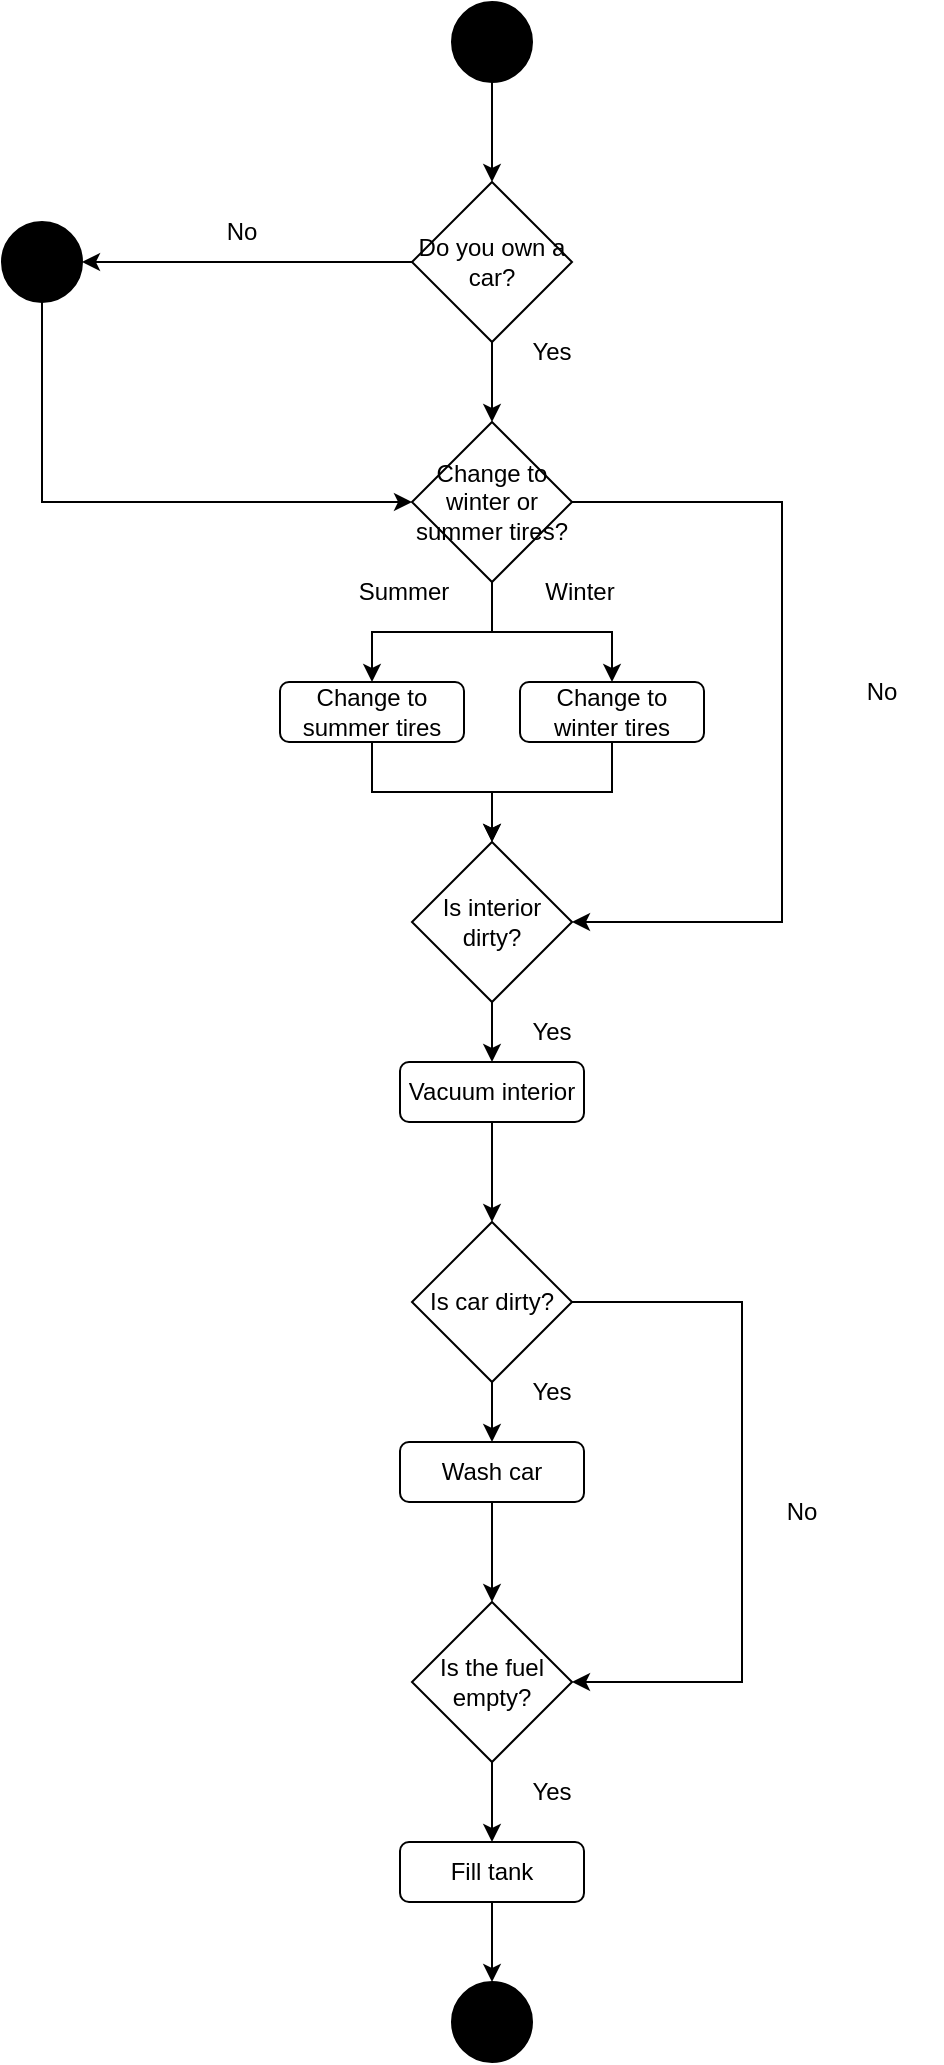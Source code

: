 <mxfile version="17.1.3" type="device"><diagram id="1b4lNE578k0gIrHNusJS" name="Page-1"><mxGraphModel dx="1336" dy="631" grid="1" gridSize="10" guides="1" tooltips="1" connect="1" arrows="1" fold="1" page="1" pageScale="1" pageWidth="850" pageHeight="1100" math="0" shadow="0"><root><mxCell id="0"/><mxCell id="1" parent="0"/><mxCell id="6JKn9_62yrSspDNGnoxe-31" style="edgeStyle=orthogonalEdgeStyle;rounded=0;orthogonalLoop=1;jettySize=auto;html=1;entryX=0.5;entryY=0;entryDx=0;entryDy=0;" parent="1" source="6JKn9_62yrSspDNGnoxe-2" target="6JKn9_62yrSspDNGnoxe-28" edge="1"><mxGeometry relative="1" as="geometry"/></mxCell><mxCell id="6JKn9_62yrSspDNGnoxe-2" value="" style="ellipse;whiteSpace=wrap;html=1;aspect=fixed;fillColor=#000000;" parent="1" vertex="1"><mxGeometry x="405" y="20" width="40" height="40" as="geometry"/></mxCell><mxCell id="DbI5KftDtvS4T6E1ylbb-22" style="edgeStyle=orthogonalEdgeStyle;rounded=0;orthogonalLoop=1;jettySize=auto;html=1;" edge="1" parent="1" source="6JKn9_62yrSspDNGnoxe-4" target="DbI5KftDtvS4T6E1ylbb-19"><mxGeometry relative="1" as="geometry"/></mxCell><mxCell id="6JKn9_62yrSspDNGnoxe-4" value="Change to summer tires" style="rounded=1;whiteSpace=wrap;html=1;fillColor=none;" parent="1" vertex="1"><mxGeometry x="319" y="360" width="92" height="30" as="geometry"/></mxCell><mxCell id="DbI5KftDtvS4T6E1ylbb-29" style="edgeStyle=orthogonalEdgeStyle;rounded=0;orthogonalLoop=1;jettySize=auto;html=1;entryX=0.5;entryY=0;entryDx=0;entryDy=0;" edge="1" parent="1" source="6JKn9_62yrSspDNGnoxe-5" target="DbI5KftDtvS4T6E1ylbb-28"><mxGeometry relative="1" as="geometry"/></mxCell><mxCell id="6JKn9_62yrSspDNGnoxe-5" value="Vacuum interior" style="rounded=1;whiteSpace=wrap;html=1;fillColor=none;" parent="1" vertex="1"><mxGeometry x="379" y="550" width="92" height="30" as="geometry"/></mxCell><mxCell id="DbI5KftDtvS4T6E1ylbb-33" style="edgeStyle=orthogonalEdgeStyle;rounded=0;orthogonalLoop=1;jettySize=auto;html=1;entryX=0.5;entryY=0;entryDx=0;entryDy=0;" edge="1" parent="1" source="6JKn9_62yrSspDNGnoxe-7" target="DbI5KftDtvS4T6E1ylbb-32"><mxGeometry relative="1" as="geometry"/></mxCell><mxCell id="6JKn9_62yrSspDNGnoxe-7" value="Wash car" style="rounded=1;whiteSpace=wrap;html=1;fillColor=none;" parent="1" vertex="1"><mxGeometry x="379" y="740" width="92" height="30" as="geometry"/></mxCell><mxCell id="DbI5KftDtvS4T6E1ylbb-35" style="edgeStyle=orthogonalEdgeStyle;rounded=0;orthogonalLoop=1;jettySize=auto;html=1;" edge="1" parent="1" source="6JKn9_62yrSspDNGnoxe-9" target="6JKn9_62yrSspDNGnoxe-20"><mxGeometry relative="1" as="geometry"/></mxCell><mxCell id="6JKn9_62yrSspDNGnoxe-9" value="Fill tank" style="rounded=1;whiteSpace=wrap;html=1;fillColor=none;" parent="1" vertex="1"><mxGeometry x="379" y="940" width="92" height="30" as="geometry"/></mxCell><mxCell id="6JKn9_62yrSspDNGnoxe-20" value="" style="ellipse;whiteSpace=wrap;html=1;aspect=fixed;fillColor=#000000;" parent="1" vertex="1"><mxGeometry x="405" y="1010" width="40" height="40" as="geometry"/></mxCell><mxCell id="6JKn9_62yrSspDNGnoxe-25" value="Yes" style="text;html=1;strokeColor=none;fillColor=none;align=center;verticalAlign=middle;whiteSpace=wrap;rounded=0;" parent="1" vertex="1"><mxGeometry x="425" y="180" width="60" height="30" as="geometry"/></mxCell><mxCell id="DbI5KftDtvS4T6E1ylbb-10" style="edgeStyle=orthogonalEdgeStyle;rounded=0;orthogonalLoop=1;jettySize=auto;html=1;entryX=0.5;entryY=0;entryDx=0;entryDy=0;" edge="1" parent="1" source="6JKn9_62yrSspDNGnoxe-28" target="DbI5KftDtvS4T6E1ylbb-9"><mxGeometry relative="1" as="geometry"/></mxCell><mxCell id="DbI5KftDtvS4T6E1ylbb-40" style="edgeStyle=orthogonalEdgeStyle;rounded=0;orthogonalLoop=1;jettySize=auto;html=1;entryX=1;entryY=0.5;entryDx=0;entryDy=0;" edge="1" parent="1" source="6JKn9_62yrSspDNGnoxe-28" target="DbI5KftDtvS4T6E1ylbb-39"><mxGeometry relative="1" as="geometry"><mxPoint x="240" y="150" as="targetPoint"/></mxGeometry></mxCell><mxCell id="6JKn9_62yrSspDNGnoxe-28" value="Do you own a car?" style="rhombus;whiteSpace=wrap;html=1;" parent="1" vertex="1"><mxGeometry x="385" y="110" width="80" height="80" as="geometry"/></mxCell><mxCell id="DbI5KftDtvS4T6E1ylbb-20" style="edgeStyle=orthogonalEdgeStyle;rounded=0;orthogonalLoop=1;jettySize=auto;html=1;" edge="1" parent="1" source="DbI5KftDtvS4T6E1ylbb-1" target="DbI5KftDtvS4T6E1ylbb-19"><mxGeometry relative="1" as="geometry"/></mxCell><mxCell id="DbI5KftDtvS4T6E1ylbb-1" value="Change to winter tires" style="rounded=1;whiteSpace=wrap;html=1;fillColor=none;" vertex="1" parent="1"><mxGeometry x="439" y="360" width="92" height="30" as="geometry"/></mxCell><mxCell id="DbI5KftDtvS4T6E1ylbb-12" style="edgeStyle=orthogonalEdgeStyle;rounded=0;orthogonalLoop=1;jettySize=auto;html=1;entryX=0.5;entryY=0;entryDx=0;entryDy=0;" edge="1" parent="1" source="DbI5KftDtvS4T6E1ylbb-9" target="6JKn9_62yrSspDNGnoxe-4"><mxGeometry relative="1" as="geometry"/></mxCell><mxCell id="DbI5KftDtvS4T6E1ylbb-13" style="edgeStyle=orthogonalEdgeStyle;rounded=0;orthogonalLoop=1;jettySize=auto;html=1;" edge="1" parent="1" source="DbI5KftDtvS4T6E1ylbb-9" target="DbI5KftDtvS4T6E1ylbb-1"><mxGeometry relative="1" as="geometry"/></mxCell><mxCell id="DbI5KftDtvS4T6E1ylbb-23" style="edgeStyle=orthogonalEdgeStyle;rounded=0;orthogonalLoop=1;jettySize=auto;html=1;entryX=1;entryY=0.5;entryDx=0;entryDy=0;" edge="1" parent="1" source="DbI5KftDtvS4T6E1ylbb-9" target="DbI5KftDtvS4T6E1ylbb-19"><mxGeometry relative="1" as="geometry"><Array as="points"><mxPoint x="570" y="270"/><mxPoint x="570" y="480"/></Array></mxGeometry></mxCell><mxCell id="DbI5KftDtvS4T6E1ylbb-9" value="Change to winter or summer tires?" style="rhombus;whiteSpace=wrap;html=1;" vertex="1" parent="1"><mxGeometry x="385" y="230" width="80" height="80" as="geometry"/></mxCell><mxCell id="DbI5KftDtvS4T6E1ylbb-14" value="Summer" style="text;html=1;strokeColor=none;fillColor=none;align=center;verticalAlign=middle;whiteSpace=wrap;rounded=0;" vertex="1" parent="1"><mxGeometry x="351" y="300" width="60" height="30" as="geometry"/></mxCell><mxCell id="DbI5KftDtvS4T6E1ylbb-15" value="Winter" style="text;html=1;strokeColor=none;fillColor=none;align=center;verticalAlign=middle;whiteSpace=wrap;rounded=0;" vertex="1" parent="1"><mxGeometry x="439" y="300" width="60" height="30" as="geometry"/></mxCell><mxCell id="DbI5KftDtvS4T6E1ylbb-25" style="edgeStyle=orthogonalEdgeStyle;rounded=0;orthogonalLoop=1;jettySize=auto;html=1;entryX=0.5;entryY=0;entryDx=0;entryDy=0;" edge="1" parent="1" source="DbI5KftDtvS4T6E1ylbb-19" target="6JKn9_62yrSspDNGnoxe-5"><mxGeometry relative="1" as="geometry"/></mxCell><mxCell id="DbI5KftDtvS4T6E1ylbb-19" value="Is interior dirty?" style="rhombus;whiteSpace=wrap;html=1;" vertex="1" parent="1"><mxGeometry x="385" y="440" width="80" height="80" as="geometry"/></mxCell><mxCell id="DbI5KftDtvS4T6E1ylbb-24" value="No" style="text;html=1;strokeColor=none;fillColor=none;align=center;verticalAlign=middle;whiteSpace=wrap;rounded=0;" vertex="1" parent="1"><mxGeometry x="590" y="350" width="60" height="30" as="geometry"/></mxCell><mxCell id="DbI5KftDtvS4T6E1ylbb-27" value="Yes" style="text;html=1;strokeColor=none;fillColor=none;align=center;verticalAlign=middle;whiteSpace=wrap;rounded=0;" vertex="1" parent="1"><mxGeometry x="425" y="520" width="60" height="30" as="geometry"/></mxCell><mxCell id="DbI5KftDtvS4T6E1ylbb-30" style="edgeStyle=orthogonalEdgeStyle;rounded=0;orthogonalLoop=1;jettySize=auto;html=1;entryX=0.5;entryY=0;entryDx=0;entryDy=0;" edge="1" parent="1" source="DbI5KftDtvS4T6E1ylbb-28" target="6JKn9_62yrSspDNGnoxe-7"><mxGeometry relative="1" as="geometry"/></mxCell><mxCell id="DbI5KftDtvS4T6E1ylbb-36" style="edgeStyle=orthogonalEdgeStyle;rounded=0;orthogonalLoop=1;jettySize=auto;html=1;entryX=1;entryY=0.5;entryDx=0;entryDy=0;" edge="1" parent="1" source="DbI5KftDtvS4T6E1ylbb-28" target="DbI5KftDtvS4T6E1ylbb-32"><mxGeometry relative="1" as="geometry"><Array as="points"><mxPoint x="550" y="670"/><mxPoint x="550" y="860"/></Array></mxGeometry></mxCell><mxCell id="DbI5KftDtvS4T6E1ylbb-28" value="Is car dirty?" style="rhombus;whiteSpace=wrap;html=1;" vertex="1" parent="1"><mxGeometry x="385" y="630" width="80" height="80" as="geometry"/></mxCell><mxCell id="DbI5KftDtvS4T6E1ylbb-31" value="Yes" style="text;html=1;strokeColor=none;fillColor=none;align=center;verticalAlign=middle;whiteSpace=wrap;rounded=0;" vertex="1" parent="1"><mxGeometry x="425" y="700" width="60" height="30" as="geometry"/></mxCell><mxCell id="DbI5KftDtvS4T6E1ylbb-34" style="edgeStyle=orthogonalEdgeStyle;rounded=0;orthogonalLoop=1;jettySize=auto;html=1;entryX=0.5;entryY=0;entryDx=0;entryDy=0;" edge="1" parent="1" source="DbI5KftDtvS4T6E1ylbb-32" target="6JKn9_62yrSspDNGnoxe-9"><mxGeometry relative="1" as="geometry"/></mxCell><mxCell id="DbI5KftDtvS4T6E1ylbb-32" value="Is the fuel empty?" style="rhombus;whiteSpace=wrap;html=1;" vertex="1" parent="1"><mxGeometry x="385" y="820" width="80" height="80" as="geometry"/></mxCell><mxCell id="DbI5KftDtvS4T6E1ylbb-37" value="No" style="text;html=1;strokeColor=none;fillColor=none;align=center;verticalAlign=middle;whiteSpace=wrap;rounded=0;" vertex="1" parent="1"><mxGeometry x="550" y="760" width="60" height="30" as="geometry"/></mxCell><mxCell id="DbI5KftDtvS4T6E1ylbb-38" value="Yes" style="text;html=1;strokeColor=none;fillColor=none;align=center;verticalAlign=middle;whiteSpace=wrap;rounded=0;" vertex="1" parent="1"><mxGeometry x="425" y="900" width="60" height="30" as="geometry"/></mxCell><mxCell id="DbI5KftDtvS4T6E1ylbb-42" style="edgeStyle=orthogonalEdgeStyle;rounded=0;orthogonalLoop=1;jettySize=auto;html=1;entryX=0;entryY=0.5;entryDx=0;entryDy=0;" edge="1" parent="1" source="DbI5KftDtvS4T6E1ylbb-39" target="DbI5KftDtvS4T6E1ylbb-9"><mxGeometry relative="1" as="geometry"><Array as="points"><mxPoint x="200" y="270"/></Array></mxGeometry></mxCell><mxCell id="DbI5KftDtvS4T6E1ylbb-39" value="" style="ellipse;whiteSpace=wrap;html=1;aspect=fixed;fillColor=#000000;" vertex="1" parent="1"><mxGeometry x="180" y="130" width="40" height="40" as="geometry"/></mxCell><mxCell id="DbI5KftDtvS4T6E1ylbb-41" value="No" style="text;html=1;strokeColor=none;fillColor=none;align=center;verticalAlign=middle;whiteSpace=wrap;rounded=0;" vertex="1" parent="1"><mxGeometry x="270" y="120" width="60" height="30" as="geometry"/></mxCell></root></mxGraphModel></diagram></mxfile>